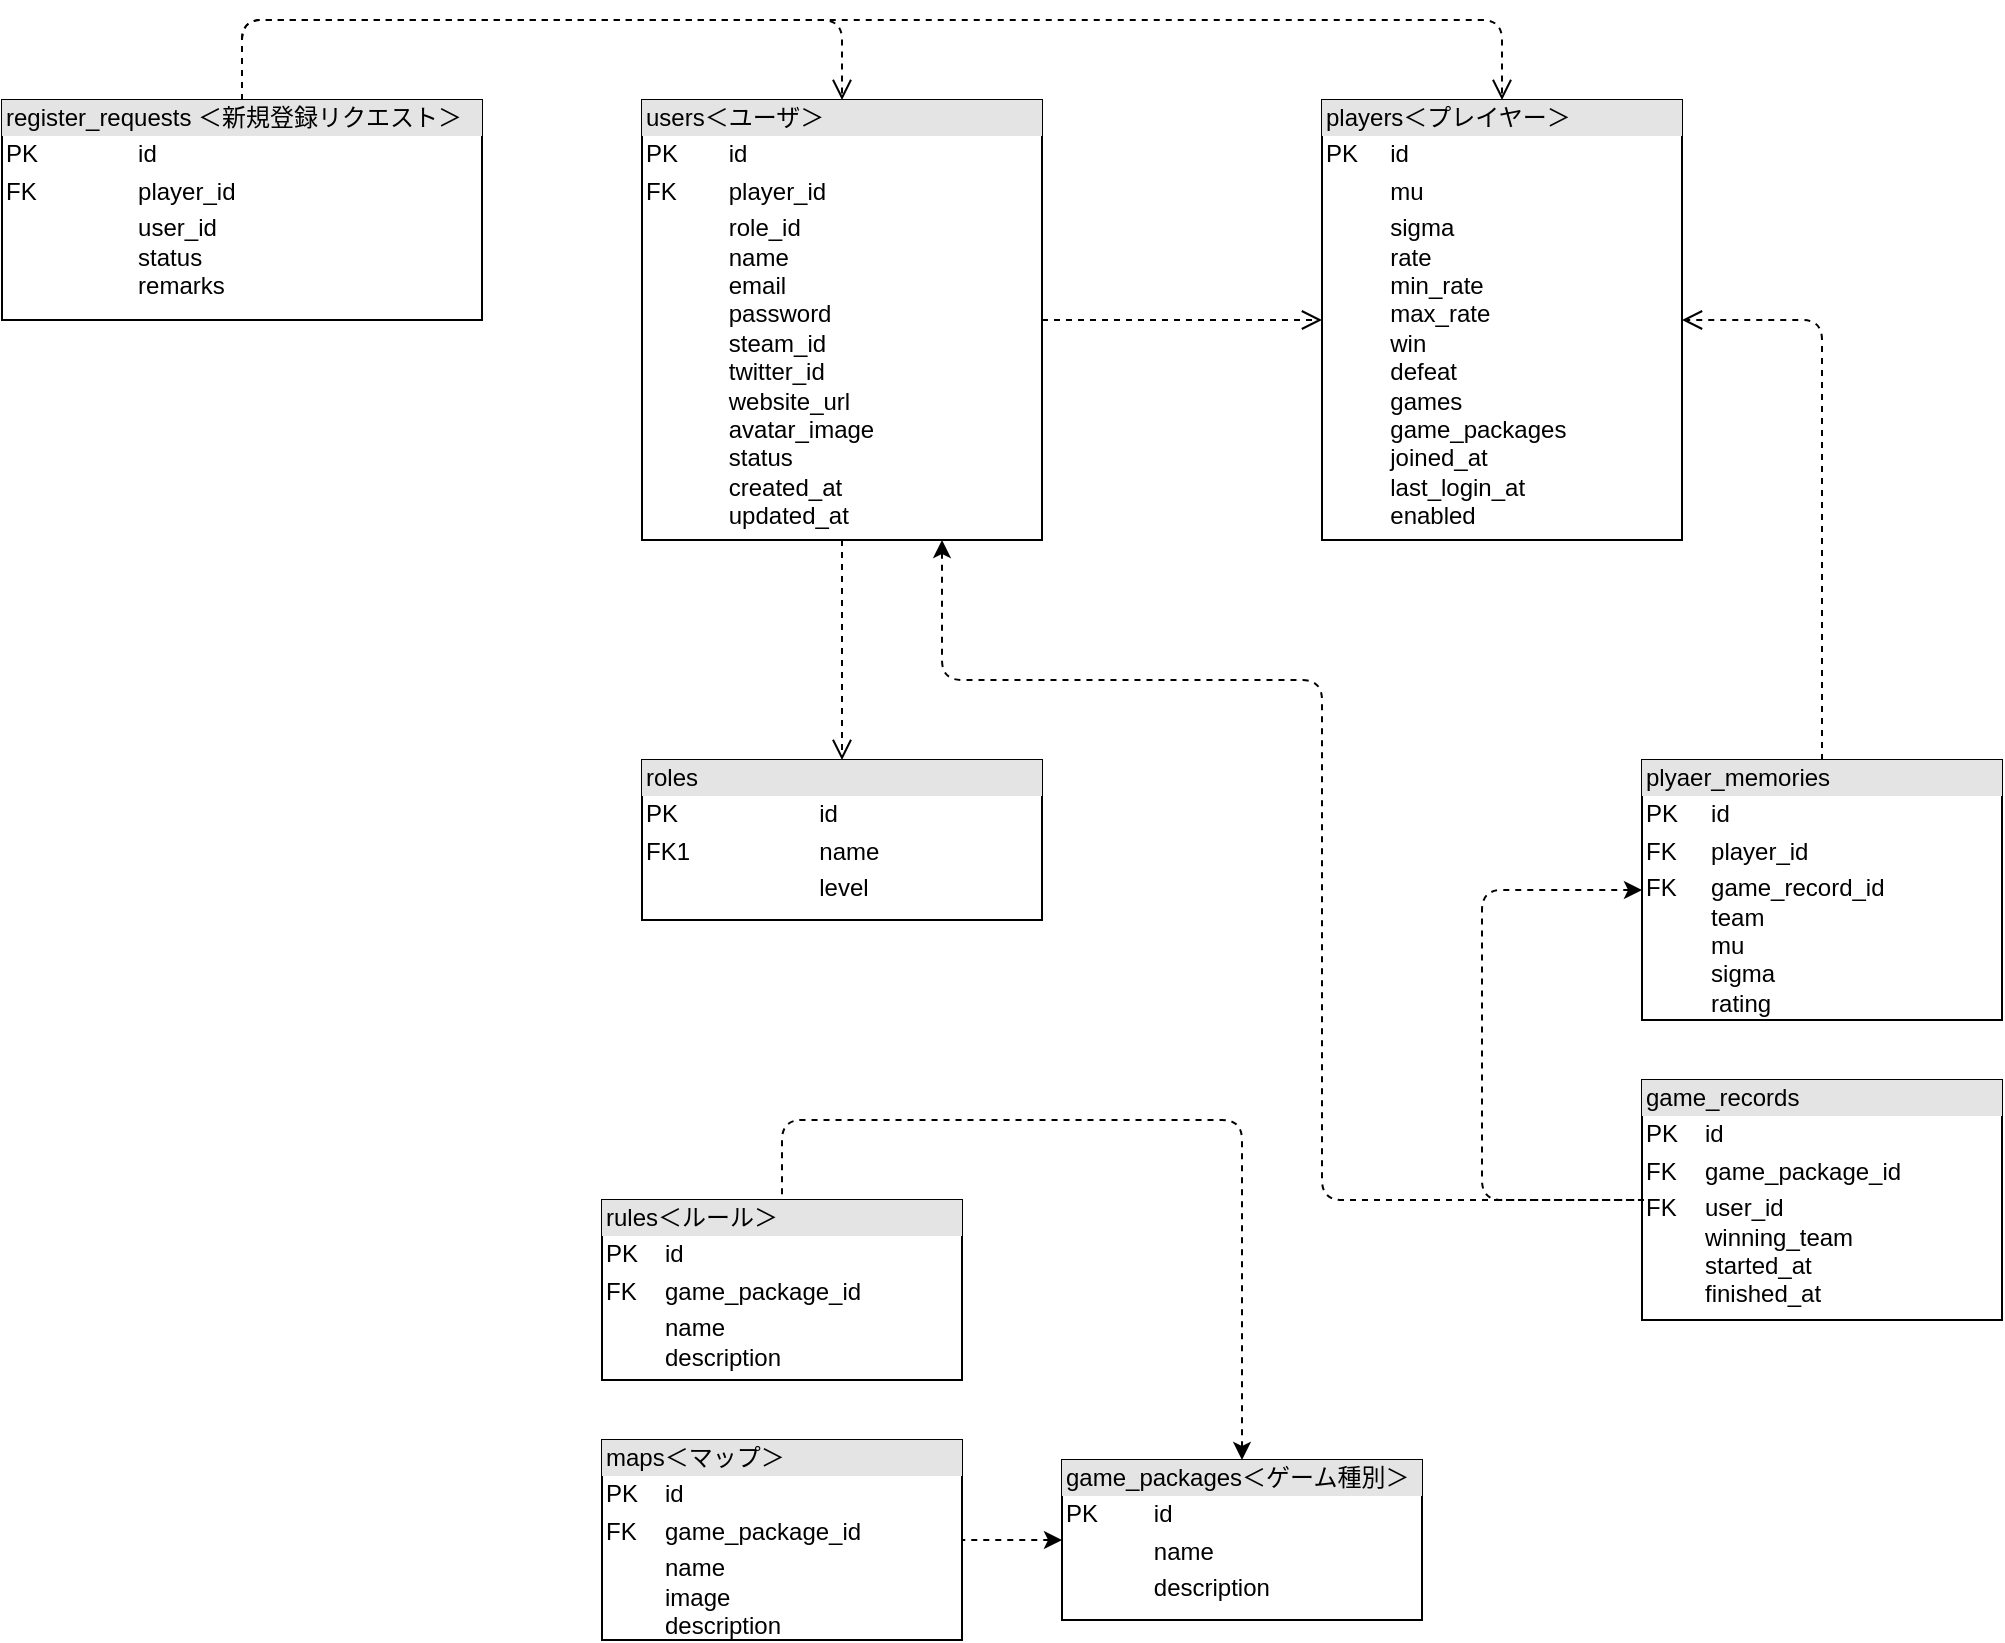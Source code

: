 <mxfile version="14.5.1" type="device"><diagram name="ER図" id="9f46799a-70d6-7492-0946-bef42562c5a5"><mxGraphModel dx="2451" dy="1821" grid="1" gridSize="10" guides="1" tooltips="1" connect="1" arrows="1" fold="1" page="1" pageScale="1" pageWidth="1100" pageHeight="850" background="#ffffff" math="0" shadow="0"><root><mxCell id="0"/><mxCell id="1" parent="0"/><mxCell id="5IGpFcFhIZNsbwIx69Ns-1" value="&lt;div style=&quot;box-sizing: border-box ; width: 100% ; background: #e4e4e4 ; padding: 2px&quot;&gt;users＜ユーザ＞&lt;/div&gt;&lt;table style=&quot;width: 100% ; font-size: 1em&quot; cellpadding=&quot;2&quot; cellspacing=&quot;0&quot;&gt;&lt;tbody&gt;&lt;tr&gt;&lt;td&gt;PK&lt;/td&gt;&lt;td&gt;id&lt;br&gt;&lt;/td&gt;&lt;/tr&gt;&lt;tr&gt;&lt;td&gt;FK&lt;br&gt;&lt;/td&gt;&lt;td&gt;player_id&lt;br&gt;&lt;/td&gt;&lt;/tr&gt;&lt;tr&gt;&lt;td&gt;&lt;/td&gt;&lt;td&gt;role_id&lt;br&gt;name&lt;br&gt;email&lt;br&gt;password&lt;br&gt;steam_id&lt;br&gt;twitter_id&lt;br&gt;website_url&lt;br&gt;avatar_image&lt;br&gt;status&lt;br&gt;created_at&lt;br&gt;updated_at&lt;br&gt;&lt;/td&gt;&lt;/tr&gt;&lt;/tbody&gt;&lt;/table&gt;" style="verticalAlign=top;align=left;overflow=fill;html=1;" parent="1" vertex="1"><mxGeometry x="280" y="-780" width="200" height="220" as="geometry"/></mxCell><mxCell id="5IGpFcFhIZNsbwIx69Ns-2" value="&lt;div style=&quot;box-sizing: border-box ; width: 100% ; background: #e4e4e4 ; padding: 2px&quot;&gt;players＜プレイヤー＞&lt;/div&gt;&lt;table style=&quot;width: 100% ; font-size: 1em&quot; cellpadding=&quot;2&quot; cellspacing=&quot;0&quot;&gt;&lt;tbody&gt;&lt;tr&gt;&lt;td&gt;PK&lt;/td&gt;&lt;td&gt;id&lt;/td&gt;&lt;/tr&gt;&lt;tr&gt;&lt;td&gt;&lt;br&gt;&lt;/td&gt;&lt;td&gt;mu&lt;/td&gt;&lt;/tr&gt;&lt;tr&gt;&lt;td&gt;&lt;/td&gt;&lt;td&gt;sigma&lt;br&gt;rate&lt;br&gt;min_rate&lt;br&gt;max_rate&lt;br&gt;win&lt;br&gt;defeat&lt;br&gt;games&lt;br&gt;game_packages&lt;br&gt;joined_at&lt;br&gt;last_login_at&lt;br&gt;enabled&lt;br&gt;&lt;br&gt;&lt;/td&gt;&lt;/tr&gt;&lt;/tbody&gt;&lt;/table&gt;" style="verticalAlign=top;align=left;overflow=fill;html=1;" parent="1" vertex="1"><mxGeometry x="620" y="-780" width="180" height="220" as="geometry"/></mxCell><mxCell id="5IGpFcFhIZNsbwIx69Ns-4" value="&lt;div style=&quot;box-sizing: border-box ; width: 100% ; background: #e4e4e4 ; padding: 2px&quot;&gt;rules＜ルール＞&lt;/div&gt;&lt;table style=&quot;width: 100% ; font-size: 1em&quot; cellpadding=&quot;2&quot; cellspacing=&quot;0&quot;&gt;&lt;tbody&gt;&lt;tr&gt;&lt;td&gt;PK&lt;/td&gt;&lt;td&gt;id&lt;/td&gt;&lt;/tr&gt;&lt;tr&gt;&lt;td&gt;FK&lt;/td&gt;&lt;td&gt;game_package_id&lt;/td&gt;&lt;/tr&gt;&lt;tr&gt;&lt;td&gt;&lt;/td&gt;&lt;td&gt;name&lt;br&gt;description&lt;/td&gt;&lt;/tr&gt;&lt;/tbody&gt;&lt;/table&gt;" style="verticalAlign=top;align=left;overflow=fill;html=1;" parent="1" vertex="1"><mxGeometry x="260" y="-230" width="180" height="90" as="geometry"/></mxCell><mxCell id="5IGpFcFhIZNsbwIx69Ns-5" value="&lt;div style=&quot;box-sizing: border-box ; width: 100% ; background: #e4e4e4 ; padding: 2px&quot;&gt;maps＜マップ＞&lt;/div&gt;&lt;table style=&quot;width: 100% ; font-size: 1em&quot; cellpadding=&quot;2&quot; cellspacing=&quot;0&quot;&gt;&lt;tbody&gt;&lt;tr&gt;&lt;td&gt;PK&lt;/td&gt;&lt;td&gt;id&lt;/td&gt;&lt;/tr&gt;&lt;tr&gt;&lt;td&gt;FK&lt;/td&gt;&lt;td&gt;game_package_id&lt;/td&gt;&lt;/tr&gt;&lt;tr&gt;&lt;td&gt;&lt;/td&gt;&lt;td&gt;name&lt;br&gt;image&lt;br&gt;description&lt;/td&gt;&lt;/tr&gt;&lt;/tbody&gt;&lt;/table&gt;" style="verticalAlign=top;align=left;overflow=fill;html=1;" parent="1" vertex="1"><mxGeometry x="260" y="-110" width="180" height="100" as="geometry"/></mxCell><mxCell id="5IGpFcFhIZNsbwIx69Ns-6" value="&lt;div style=&quot;box-sizing: border-box ; width: 100% ; background: #e4e4e4 ; padding: 2px&quot;&gt;game_packages＜ゲーム種別＞&lt;/div&gt;&lt;table style=&quot;width: 100% ; font-size: 1em&quot; cellpadding=&quot;2&quot; cellspacing=&quot;0&quot;&gt;&lt;tbody&gt;&lt;tr&gt;&lt;td&gt;PK&lt;/td&gt;&lt;td&gt;id&lt;/td&gt;&lt;/tr&gt;&lt;tr&gt;&lt;td&gt;&lt;br&gt;&lt;/td&gt;&lt;td&gt;name&lt;/td&gt;&lt;/tr&gt;&lt;tr&gt;&lt;td&gt;&lt;/td&gt;&lt;td&gt;description&lt;br&gt;&lt;br&gt;&lt;/td&gt;&lt;/tr&gt;&lt;/tbody&gt;&lt;/table&gt;" style="verticalAlign=top;align=left;overflow=fill;html=1;" parent="1" vertex="1"><mxGeometry x="490" y="-100" width="180" height="80" as="geometry"/></mxCell><mxCell id="5IGpFcFhIZNsbwIx69Ns-11" value="" style="html=1;verticalAlign=bottom;endArrow=none;dashed=1;endSize=8;entryX=1;entryY=0.5;entryDx=0;entryDy=0;exitX=0;exitY=0.5;exitDx=0;exitDy=0;startArrow=classic;startFill=1;endFill=0;" parent="1" source="5IGpFcFhIZNsbwIx69Ns-6" target="5IGpFcFhIZNsbwIx69Ns-5" edge="1"><mxGeometry relative="1" as="geometry"><mxPoint x="580" y="-190" as="sourcePoint"/><mxPoint x="500" y="-190" as="targetPoint"/></mxGeometry></mxCell><mxCell id="5IGpFcFhIZNsbwIx69Ns-10" value="" style="html=1;verticalAlign=bottom;endArrow=none;dashed=1;endSize=8;entryX=0.5;entryY=0;entryDx=0;entryDy=0;exitX=0.5;exitY=0;exitDx=0;exitDy=0;startArrow=classic;startFill=1;endFill=0;" parent="1" source="5IGpFcFhIZNsbwIx69Ns-6" target="5IGpFcFhIZNsbwIx69Ns-4" edge="1"><mxGeometry x="-0.097" y="3" relative="1" as="geometry"><mxPoint x="590" y="-270" as="sourcePoint"/><mxPoint x="510" y="-250" as="targetPoint"/><Array as="points"><mxPoint x="580" y="-270"/><mxPoint x="350" y="-270"/></Array><mxPoint as="offset"/></mxGeometry></mxCell><mxCell id="5IGpFcFhIZNsbwIx69Ns-14" value="&lt;div style=&quot;box-sizing: border-box ; width: 100% ; background: #e4e4e4 ; padding: 2px&quot;&gt;game_records&lt;/div&gt;&lt;table style=&quot;width: 100% ; font-size: 1em&quot; cellpadding=&quot;2&quot; cellspacing=&quot;0&quot;&gt;&lt;tbody&gt;&lt;tr&gt;&lt;td&gt;PK&lt;/td&gt;&lt;td&gt;id&lt;/td&gt;&lt;/tr&gt;&lt;tr&gt;&lt;td&gt;FK&lt;/td&gt;&lt;td&gt;game_package_id&lt;br&gt;&lt;/td&gt;&lt;/tr&gt;&lt;tr&gt;&lt;td&gt;FK&lt;br&gt;&lt;br&gt;&lt;br&gt;&lt;br&gt;&lt;br&gt;&lt;/td&gt;&lt;td&gt;user_id&lt;br&gt;winning_team&lt;br&gt;started_at&lt;br&gt;finished_at&lt;br&gt;&lt;br&gt;&lt;/td&gt;&lt;/tr&gt;&lt;/tbody&gt;&lt;/table&gt;" style="verticalAlign=top;align=left;overflow=fill;html=1;" parent="1" vertex="1"><mxGeometry x="780" y="-290" width="180" height="120" as="geometry"/></mxCell><mxCell id="5IGpFcFhIZNsbwIx69Ns-19" value="&lt;div style=&quot;box-sizing: border-box ; width: 100% ; background: #e4e4e4 ; padding: 2px&quot;&gt;plyaer_memories&lt;br&gt;&lt;/div&gt;&lt;table style=&quot;width: 100% ; font-size: 1em&quot; cellpadding=&quot;2&quot; cellspacing=&quot;0&quot;&gt;&lt;tbody&gt;&lt;tr&gt;&lt;td&gt;PK&lt;/td&gt;&lt;td&gt;id&lt;/td&gt;&lt;/tr&gt;&lt;tr&gt;&lt;td&gt;FK&lt;br&gt;&lt;/td&gt;&lt;td&gt;player_id&lt;/td&gt;&lt;/tr&gt;&lt;tr&gt;&lt;td&gt;FK&lt;br&gt;&lt;br&gt;&lt;br&gt;&lt;br&gt;&lt;br&gt;&lt;/td&gt;&lt;td&gt;game_record_id&lt;br&gt;team&lt;br&gt;mu&lt;br&gt;sigma&lt;br&gt;rating&lt;/td&gt;&lt;/tr&gt;&lt;/tbody&gt;&lt;/table&gt;" style="verticalAlign=top;align=left;overflow=fill;html=1;" parent="1" vertex="1"><mxGeometry x="780" y="-450" width="180" height="130" as="geometry"/></mxCell><mxCell id="5IGpFcFhIZNsbwIx69Ns-20" value="&lt;div style=&quot;box-sizing: border-box ; width: 100% ; background: #e4e4e4 ; padding: 2px&quot;&gt;roles&lt;/div&gt;&lt;table style=&quot;width: 100% ; font-size: 1em&quot; cellpadding=&quot;2&quot; cellspacing=&quot;0&quot;&gt;&lt;tbody&gt;&lt;tr&gt;&lt;td&gt;PK&lt;/td&gt;&lt;td&gt;id&lt;/td&gt;&lt;/tr&gt;&lt;tr&gt;&lt;td&gt;FK1&lt;/td&gt;&lt;td&gt;name&lt;/td&gt;&lt;/tr&gt;&lt;tr&gt;&lt;td&gt;&lt;/td&gt;&lt;td&gt;level&lt;/td&gt;&lt;/tr&gt;&lt;/tbody&gt;&lt;/table&gt;" style="verticalAlign=top;align=left;overflow=fill;html=1;" parent="1" vertex="1"><mxGeometry x="280" y="-450" width="200" height="80" as="geometry"/></mxCell><mxCell id="5IGpFcFhIZNsbwIx69Ns-21" value="" style="html=1;verticalAlign=bottom;endArrow=none;dashed=1;endSize=8;exitX=0;exitY=0.5;exitDx=0;exitDy=0;entryX=0;entryY=0.5;entryDx=0;entryDy=0;startArrow=classic;startFill=1;endFill=0;" parent="1" source="5IGpFcFhIZNsbwIx69Ns-19" target="5IGpFcFhIZNsbwIx69Ns-14" edge="1"><mxGeometry x="0.071" y="-1" relative="1" as="geometry"><mxPoint x="630" y="-420" as="sourcePoint"/><mxPoint x="650" y="-300" as="targetPoint"/><Array as="points"><mxPoint x="700" y="-385"/><mxPoint x="700" y="-230"/></Array><mxPoint as="offset"/></mxGeometry></mxCell><mxCell id="5IGpFcFhIZNsbwIx69Ns-22" value="" style="html=1;verticalAlign=bottom;endArrow=none;dashed=1;endSize=8;startArrow=classic;startFill=1;endFill=0;exitX=0.75;exitY=1;exitDx=0;exitDy=0;" parent="1" source="5IGpFcFhIZNsbwIx69Ns-1" edge="1"><mxGeometry x="0.071" y="-1" relative="1" as="geometry"><mxPoint x="460" y="-490" as="sourcePoint"/><mxPoint x="781" y="-230" as="targetPoint"/><Array as="points"><mxPoint x="430" y="-490"/><mxPoint x="620" y="-490"/><mxPoint x="620" y="-230"/></Array><mxPoint as="offset"/></mxGeometry></mxCell><mxCell id="5IGpFcFhIZNsbwIx69Ns-25" value="" style="html=1;verticalAlign=bottom;endArrow=open;dashed=1;endSize=8;entryX=0.5;entryY=0;entryDx=0;entryDy=0;exitX=0.5;exitY=1;exitDx=0;exitDy=0;" parent="1" source="5IGpFcFhIZNsbwIx69Ns-1" target="5IGpFcFhIZNsbwIx69Ns-20" edge="1"><mxGeometry relative="1" as="geometry"><mxPoint x="590" y="-330" as="sourcePoint"/><mxPoint x="510" y="-330" as="targetPoint"/></mxGeometry></mxCell><mxCell id="5IGpFcFhIZNsbwIx69Ns-26" value="" style="html=1;verticalAlign=bottom;endArrow=open;dashed=1;endSize=8;entryX=0;entryY=0.5;entryDx=0;entryDy=0;exitX=1;exitY=0.5;exitDx=0;exitDy=0;" parent="1" source="5IGpFcFhIZNsbwIx69Ns-1" target="5IGpFcFhIZNsbwIx69Ns-2" edge="1"><mxGeometry relative="1" as="geometry"><mxPoint x="390" y="-510" as="sourcePoint"/><mxPoint x="390" y="-440" as="targetPoint"/></mxGeometry></mxCell><mxCell id="5IGpFcFhIZNsbwIx69Ns-27" value="" style="html=1;verticalAlign=bottom;endArrow=open;dashed=1;endSize=8;entryX=1;entryY=0.5;entryDx=0;entryDy=0;exitX=0.5;exitY=0;exitDx=0;exitDy=0;" parent="1" source="5IGpFcFhIZNsbwIx69Ns-19" target="5IGpFcFhIZNsbwIx69Ns-2" edge="1"><mxGeometry relative="1" as="geometry"><mxPoint x="1070" y="-540" as="sourcePoint"/><mxPoint x="1208" y="-539.04" as="targetPoint"/><Array as="points"><mxPoint x="870" y="-670"/></Array></mxGeometry></mxCell><mxCell id="gHFZV0-AeegfnF6D1l0U-1" value="&lt;div style=&quot;box-sizing: border-box ; width: 100% ; background: #e4e4e4 ; padding: 2px&quot;&gt;register_requests ＜新規登録リクエスト＞&lt;/div&gt;&lt;table style=&quot;width: 100% ; font-size: 1em&quot; cellpadding=&quot;2&quot; cellspacing=&quot;0&quot;&gt;&lt;tbody&gt;&lt;tr&gt;&lt;td&gt;PK&lt;/td&gt;&lt;td&gt;id&lt;br&gt;&lt;/td&gt;&lt;/tr&gt;&lt;tr&gt;&lt;td&gt;FK&lt;br&gt;&lt;/td&gt;&lt;td&gt;player_id&lt;br&gt;&lt;/td&gt;&lt;/tr&gt;&lt;tr&gt;&lt;td&gt;&lt;/td&gt;&lt;td&gt;user_id&lt;br&gt;status&lt;br&gt;remarks&lt;/td&gt;&lt;/tr&gt;&lt;/tbody&gt;&lt;/table&gt;" style="verticalAlign=top;align=left;overflow=fill;html=1;" vertex="1" parent="1"><mxGeometry x="-40" y="-780" width="240" height="110" as="geometry"/></mxCell><mxCell id="gHFZV0-AeegfnF6D1l0U-2" value="" style="html=1;verticalAlign=bottom;endArrow=open;dashed=1;endSize=8;exitX=0.5;exitY=0;exitDx=0;exitDy=0;entryX=0.5;entryY=0;entryDx=0;entryDy=0;" edge="1" parent="1" source="gHFZV0-AeegfnF6D1l0U-1" target="5IGpFcFhIZNsbwIx69Ns-1"><mxGeometry relative="1" as="geometry"><mxPoint x="-50" y="-470" as="sourcePoint"/><mxPoint x="270" y="-820" as="targetPoint"/><Array as="points"><mxPoint x="80" y="-820"/><mxPoint x="380" y="-820"/></Array></mxGeometry></mxCell><mxCell id="gHFZV0-AeegfnF6D1l0U-4" value="" style="html=1;verticalAlign=bottom;endArrow=open;dashed=1;endSize=8;entryX=0.5;entryY=0;entryDx=0;entryDy=0;" edge="1" parent="1" source="gHFZV0-AeegfnF6D1l0U-1" target="5IGpFcFhIZNsbwIx69Ns-2"><mxGeometry relative="1" as="geometry"><mxPoint x="90" y="-770" as="sourcePoint"/><mxPoint x="390" y="-770" as="targetPoint"/><Array as="points"><mxPoint x="80" y="-820"/><mxPoint x="400" y="-820"/><mxPoint x="710" y="-820"/></Array></mxGeometry></mxCell></root></mxGraphModel></diagram></mxfile>